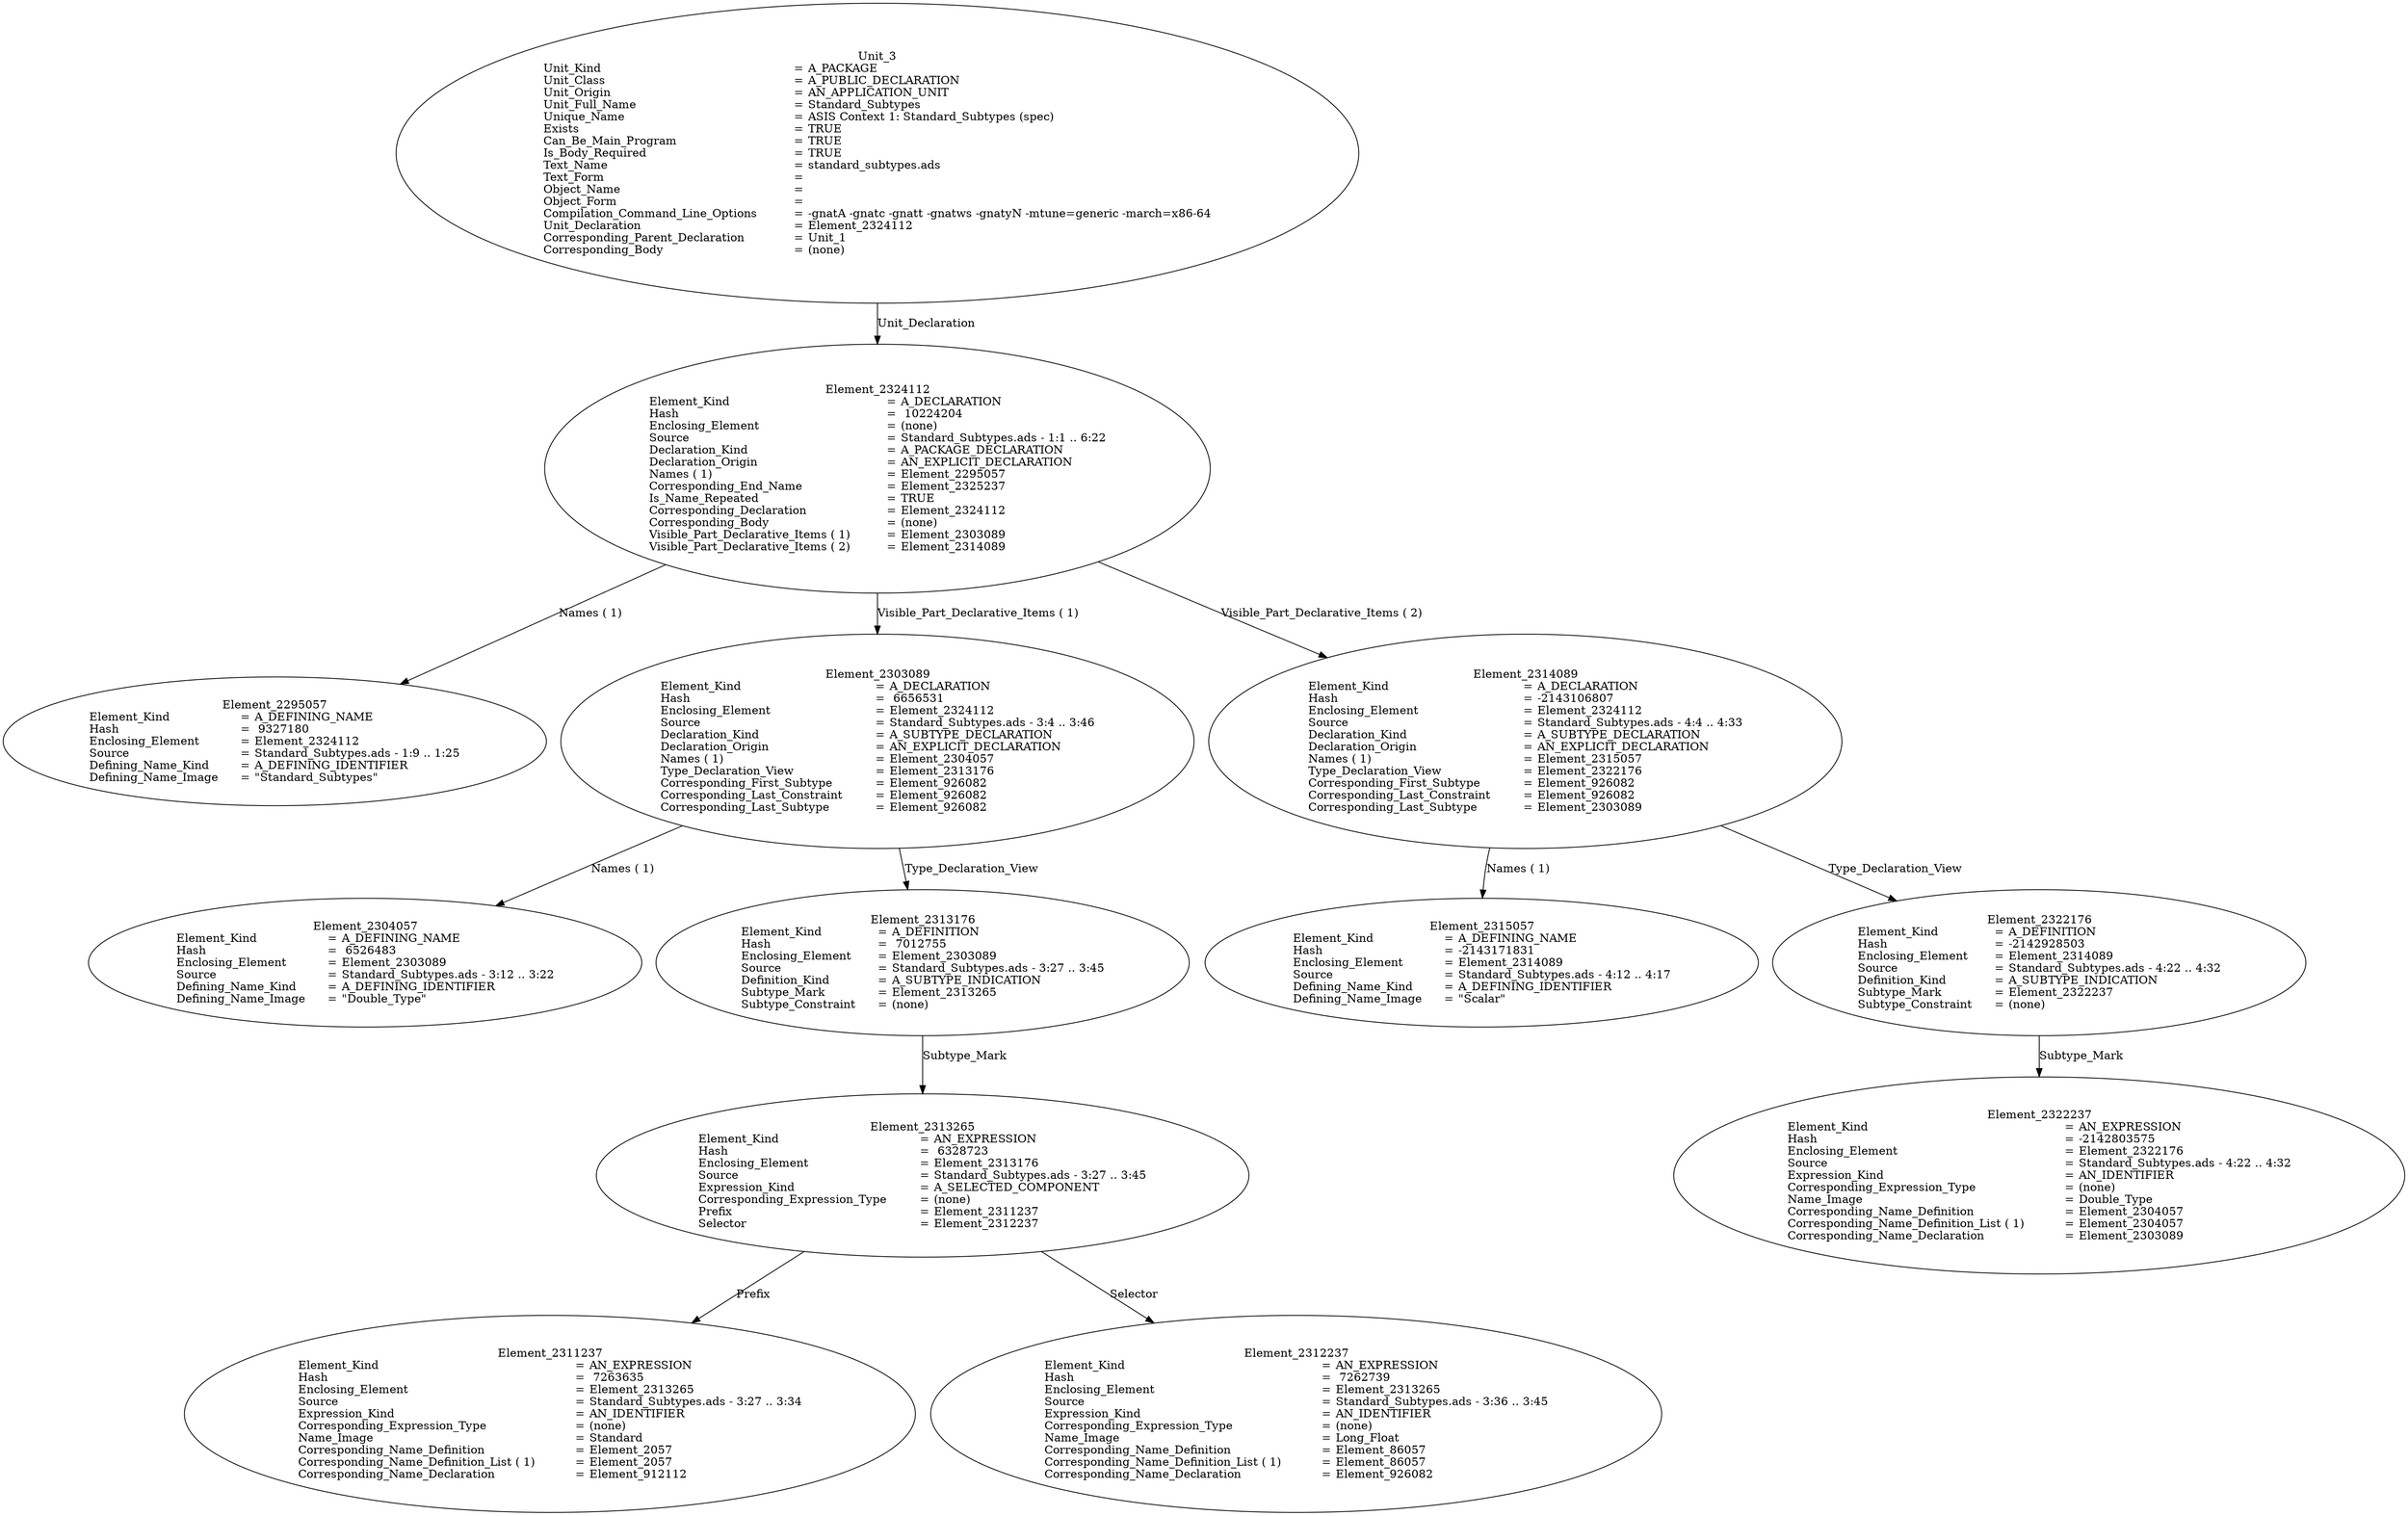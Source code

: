 digraph "standard_subtypes.adt" {
  Unit_3 -> Element_2324112
      [ label=Unit_Declaration ];
  Unit_3
      [ label=<<TABLE BORDER="0" CELLBORDER="0" CELLSPACING="0" CELLPADDING="0"> 
          <TR><TD COLSPAN="3">Unit_3</TD></TR>
          <TR><TD ALIGN="LEFT">Unit_Kind   </TD><TD> = </TD><TD ALIGN="LEFT">A_PACKAGE</TD></TR>
          <TR><TD ALIGN="LEFT">Unit_Class   </TD><TD> = </TD><TD ALIGN="LEFT">A_PUBLIC_DECLARATION</TD></TR>
          <TR><TD ALIGN="LEFT">Unit_Origin   </TD><TD> = </TD><TD ALIGN="LEFT">AN_APPLICATION_UNIT</TD></TR>
          <TR><TD ALIGN="LEFT">Unit_Full_Name    </TD><TD> = </TD><TD ALIGN="LEFT">Standard_Subtypes</TD></TR>
          <TR><TD ALIGN="LEFT">Unique_Name   </TD><TD> = </TD><TD ALIGN="LEFT">ASIS Context 1: Standard_Subtypes (spec)</TD></TR>
          <TR><TD ALIGN="LEFT">Exists  </TD><TD> = </TD><TD ALIGN="LEFT">TRUE</TD></TR>
          <TR><TD ALIGN="LEFT">Can_Be_Main_Program     </TD><TD> = </TD><TD ALIGN="LEFT">TRUE</TD></TR>
          <TR><TD ALIGN="LEFT">Is_Body_Required     </TD><TD> = </TD><TD ALIGN="LEFT">TRUE</TD></TR>
          <TR><TD ALIGN="LEFT">Text_Name   </TD><TD> = </TD><TD ALIGN="LEFT">standard_subtypes.ads</TD></TR>
          <TR><TD ALIGN="LEFT">Text_Form   </TD><TD> = </TD><TD ALIGN="LEFT"></TD></TR>
          <TR><TD ALIGN="LEFT">Object_Name   </TD><TD> = </TD><TD ALIGN="LEFT"></TD></TR>
          <TR><TD ALIGN="LEFT">Object_Form   </TD><TD> = </TD><TD ALIGN="LEFT"></TD></TR>
          <TR><TD ALIGN="LEFT">Compilation_Command_Line_Options         </TD><TD> = </TD><TD ALIGN="LEFT">-gnatA -gnatc -gnatt -gnatws -gnatyN -mtune=generic -march=x86-64</TD></TR>
          <TR><TD ALIGN="LEFT">Unit_Declaration     </TD><TD> = </TD><TD ALIGN="LEFT">Element_2324112</TD></TR>
          <TR><TD ALIGN="LEFT">Corresponding_Parent_Declaration         </TD><TD> = </TD><TD ALIGN="LEFT">Unit_1</TD></TR>
          <TR><TD ALIGN="LEFT">Corresponding_Body     </TD><TD> = </TD><TD ALIGN="LEFT">(none)</TD></TR>
          </TABLE>> ];
  Element_2324112 -> Element_2295057
      [ label="Names ( 1)" ];
  Element_2324112 -> Element_2303089
      [ label="Visible_Part_Declarative_Items ( 1)" ];
  Element_2324112 -> Element_2314089
      [ label="Visible_Part_Declarative_Items ( 2)" ];
  Element_2324112
      [ label=<<TABLE BORDER="0" CELLBORDER="0" CELLSPACING="0" CELLPADDING="0"> 
          <TR><TD COLSPAN="3">Element_2324112</TD></TR>
          <TR><TD ALIGN="LEFT">Element_Kind    </TD><TD> = </TD><TD ALIGN="LEFT">A_DECLARATION</TD></TR>
          <TR><TD ALIGN="LEFT">Hash  </TD><TD> = </TD><TD ALIGN="LEFT"> 10224204</TD></TR>
          <TR><TD ALIGN="LEFT">Enclosing_Element     </TD><TD> = </TD><TD ALIGN="LEFT">(none)</TD></TR>
          <TR><TD ALIGN="LEFT">Source  </TD><TD> = </TD><TD ALIGN="LEFT">Standard_Subtypes.ads - 1:1 .. 6:22</TD></TR>
          <TR><TD ALIGN="LEFT">Declaration_Kind     </TD><TD> = </TD><TD ALIGN="LEFT">A_PACKAGE_DECLARATION</TD></TR>
          <TR><TD ALIGN="LEFT">Declaration_Origin     </TD><TD> = </TD><TD ALIGN="LEFT">AN_EXPLICIT_DECLARATION</TD></TR>
          <TR><TD ALIGN="LEFT">Names ( 1)   </TD><TD> = </TD><TD ALIGN="LEFT">Element_2295057</TD></TR>
          <TR><TD ALIGN="LEFT">Corresponding_End_Name      </TD><TD> = </TD><TD ALIGN="LEFT">Element_2325237</TD></TR>
          <TR><TD ALIGN="LEFT">Is_Name_Repeated     </TD><TD> = </TD><TD ALIGN="LEFT">TRUE</TD></TR>
          <TR><TD ALIGN="LEFT">Corresponding_Declaration       </TD><TD> = </TD><TD ALIGN="LEFT">Element_2324112</TD></TR>
          <TR><TD ALIGN="LEFT">Corresponding_Body     </TD><TD> = </TD><TD ALIGN="LEFT">(none)</TD></TR>
          <TR><TD ALIGN="LEFT">Visible_Part_Declarative_Items ( 1)         </TD><TD> = </TD><TD ALIGN="LEFT">Element_2303089</TD></TR>
          <TR><TD ALIGN="LEFT">Visible_Part_Declarative_Items ( 2)         </TD><TD> = </TD><TD ALIGN="LEFT">Element_2314089</TD></TR>
          </TABLE>> ];
  Element_2295057
      [ label=<<TABLE BORDER="0" CELLBORDER="0" CELLSPACING="0" CELLPADDING="0"> 
          <TR><TD COLSPAN="3">Element_2295057</TD></TR>
          <TR><TD ALIGN="LEFT">Element_Kind    </TD><TD> = </TD><TD ALIGN="LEFT">A_DEFINING_NAME</TD></TR>
          <TR><TD ALIGN="LEFT">Hash  </TD><TD> = </TD><TD ALIGN="LEFT"> 9327180</TD></TR>
          <TR><TD ALIGN="LEFT">Enclosing_Element     </TD><TD> = </TD><TD ALIGN="LEFT">Element_2324112</TD></TR>
          <TR><TD ALIGN="LEFT">Source  </TD><TD> = </TD><TD ALIGN="LEFT">Standard_Subtypes.ads - 1:9 .. 1:25</TD></TR>
          <TR><TD ALIGN="LEFT">Defining_Name_Kind     </TD><TD> = </TD><TD ALIGN="LEFT">A_DEFINING_IDENTIFIER</TD></TR>
          <TR><TD ALIGN="LEFT">Defining_Name_Image     </TD><TD> = </TD><TD ALIGN="LEFT">"Standard_Subtypes"</TD></TR>
          </TABLE>> ];
  Element_2303089 -> Element_2304057
      [ label="Names ( 1)" ];
  Element_2303089 -> Element_2313176
      [ label=Type_Declaration_View ];
  Element_2303089
      [ label=<<TABLE BORDER="0" CELLBORDER="0" CELLSPACING="0" CELLPADDING="0"> 
          <TR><TD COLSPAN="3">Element_2303089</TD></TR>
          <TR><TD ALIGN="LEFT">Element_Kind    </TD><TD> = </TD><TD ALIGN="LEFT">A_DECLARATION</TD></TR>
          <TR><TD ALIGN="LEFT">Hash  </TD><TD> = </TD><TD ALIGN="LEFT"> 6656531</TD></TR>
          <TR><TD ALIGN="LEFT">Enclosing_Element     </TD><TD> = </TD><TD ALIGN="LEFT">Element_2324112</TD></TR>
          <TR><TD ALIGN="LEFT">Source  </TD><TD> = </TD><TD ALIGN="LEFT">Standard_Subtypes.ads - 3:4 .. 3:46</TD></TR>
          <TR><TD ALIGN="LEFT">Declaration_Kind     </TD><TD> = </TD><TD ALIGN="LEFT">A_SUBTYPE_DECLARATION</TD></TR>
          <TR><TD ALIGN="LEFT">Declaration_Origin     </TD><TD> = </TD><TD ALIGN="LEFT">AN_EXPLICIT_DECLARATION</TD></TR>
          <TR><TD ALIGN="LEFT">Names ( 1)   </TD><TD> = </TD><TD ALIGN="LEFT">Element_2304057</TD></TR>
          <TR><TD ALIGN="LEFT">Type_Declaration_View      </TD><TD> = </TD><TD ALIGN="LEFT">Element_2313176</TD></TR>
          <TR><TD ALIGN="LEFT">Corresponding_First_Subtype       </TD><TD> = </TD><TD ALIGN="LEFT">Element_926082</TD></TR>
          <TR><TD ALIGN="LEFT">Corresponding_Last_Constraint        </TD><TD> = </TD><TD ALIGN="LEFT">Element_926082</TD></TR>
          <TR><TD ALIGN="LEFT">Corresponding_Last_Subtype       </TD><TD> = </TD><TD ALIGN="LEFT">Element_926082</TD></TR>
          </TABLE>> ];
  Element_2304057
      [ label=<<TABLE BORDER="0" CELLBORDER="0" CELLSPACING="0" CELLPADDING="0"> 
          <TR><TD COLSPAN="3">Element_2304057</TD></TR>
          <TR><TD ALIGN="LEFT">Element_Kind    </TD><TD> = </TD><TD ALIGN="LEFT">A_DEFINING_NAME</TD></TR>
          <TR><TD ALIGN="LEFT">Hash  </TD><TD> = </TD><TD ALIGN="LEFT"> 6526483</TD></TR>
          <TR><TD ALIGN="LEFT">Enclosing_Element     </TD><TD> = </TD><TD ALIGN="LEFT">Element_2303089</TD></TR>
          <TR><TD ALIGN="LEFT">Source  </TD><TD> = </TD><TD ALIGN="LEFT">Standard_Subtypes.ads - 3:12 .. 3:22</TD></TR>
          <TR><TD ALIGN="LEFT">Defining_Name_Kind     </TD><TD> = </TD><TD ALIGN="LEFT">A_DEFINING_IDENTIFIER</TD></TR>
          <TR><TD ALIGN="LEFT">Defining_Name_Image     </TD><TD> = </TD><TD ALIGN="LEFT">"Double_Type"</TD></TR>
          </TABLE>> ];
  Element_2313176 -> Element_2313265
      [ label=Subtype_Mark ];
  Element_2313176
      [ label=<<TABLE BORDER="0" CELLBORDER="0" CELLSPACING="0" CELLPADDING="0"> 
          <TR><TD COLSPAN="3">Element_2313176</TD></TR>
          <TR><TD ALIGN="LEFT">Element_Kind    </TD><TD> = </TD><TD ALIGN="LEFT">A_DEFINITION</TD></TR>
          <TR><TD ALIGN="LEFT">Hash  </TD><TD> = </TD><TD ALIGN="LEFT"> 7012755</TD></TR>
          <TR><TD ALIGN="LEFT">Enclosing_Element     </TD><TD> = </TD><TD ALIGN="LEFT">Element_2303089</TD></TR>
          <TR><TD ALIGN="LEFT">Source  </TD><TD> = </TD><TD ALIGN="LEFT">Standard_Subtypes.ads - 3:27 .. 3:45</TD></TR>
          <TR><TD ALIGN="LEFT">Definition_Kind    </TD><TD> = </TD><TD ALIGN="LEFT">A_SUBTYPE_INDICATION</TD></TR>
          <TR><TD ALIGN="LEFT">Subtype_Mark    </TD><TD> = </TD><TD ALIGN="LEFT">Element_2313265</TD></TR>
          <TR><TD ALIGN="LEFT">Subtype_Constraint     </TD><TD> = </TD><TD ALIGN="LEFT">(none)</TD></TR>
          </TABLE>> ];
  Element_2313265 -> Element_2311237
      [ label=Prefix ];
  Element_2313265 -> Element_2312237
      [ label=Selector ];
  Element_2313265
      [ label=<<TABLE BORDER="0" CELLBORDER="0" CELLSPACING="0" CELLPADDING="0"> 
          <TR><TD COLSPAN="3">Element_2313265</TD></TR>
          <TR><TD ALIGN="LEFT">Element_Kind    </TD><TD> = </TD><TD ALIGN="LEFT">AN_EXPRESSION</TD></TR>
          <TR><TD ALIGN="LEFT">Hash  </TD><TD> = </TD><TD ALIGN="LEFT"> 6328723</TD></TR>
          <TR><TD ALIGN="LEFT">Enclosing_Element     </TD><TD> = </TD><TD ALIGN="LEFT">Element_2313176</TD></TR>
          <TR><TD ALIGN="LEFT">Source  </TD><TD> = </TD><TD ALIGN="LEFT">Standard_Subtypes.ads - 3:27 .. 3:45</TD></TR>
          <TR><TD ALIGN="LEFT">Expression_Kind    </TD><TD> = </TD><TD ALIGN="LEFT">A_SELECTED_COMPONENT</TD></TR>
          <TR><TD ALIGN="LEFT">Corresponding_Expression_Type        </TD><TD> = </TD><TD ALIGN="LEFT">(none)</TD></TR>
          <TR><TD ALIGN="LEFT">Prefix  </TD><TD> = </TD><TD ALIGN="LEFT">Element_2311237</TD></TR>
          <TR><TD ALIGN="LEFT">Selector   </TD><TD> = </TD><TD ALIGN="LEFT">Element_2312237</TD></TR>
          </TABLE>> ];
  Element_2311237
      [ label=<<TABLE BORDER="0" CELLBORDER="0" CELLSPACING="0" CELLPADDING="0"> 
          <TR><TD COLSPAN="3">Element_2311237</TD></TR>
          <TR><TD ALIGN="LEFT">Element_Kind    </TD><TD> = </TD><TD ALIGN="LEFT">AN_EXPRESSION</TD></TR>
          <TR><TD ALIGN="LEFT">Hash  </TD><TD> = </TD><TD ALIGN="LEFT"> 7263635</TD></TR>
          <TR><TD ALIGN="LEFT">Enclosing_Element     </TD><TD> = </TD><TD ALIGN="LEFT">Element_2313265</TD></TR>
          <TR><TD ALIGN="LEFT">Source  </TD><TD> = </TD><TD ALIGN="LEFT">Standard_Subtypes.ads - 3:27 .. 3:34</TD></TR>
          <TR><TD ALIGN="LEFT">Expression_Kind    </TD><TD> = </TD><TD ALIGN="LEFT">AN_IDENTIFIER</TD></TR>
          <TR><TD ALIGN="LEFT">Corresponding_Expression_Type        </TD><TD> = </TD><TD ALIGN="LEFT">(none)</TD></TR>
          <TR><TD ALIGN="LEFT">Name_Image   </TD><TD> = </TD><TD ALIGN="LEFT">Standard</TD></TR>
          <TR><TD ALIGN="LEFT">Corresponding_Name_Definition        </TD><TD> = </TD><TD ALIGN="LEFT">Element_2057</TD></TR>
          <TR><TD ALIGN="LEFT">Corresponding_Name_Definition_List ( 1)          </TD><TD> = </TD><TD ALIGN="LEFT">Element_2057</TD></TR>
          <TR><TD ALIGN="LEFT">Corresponding_Name_Declaration        </TD><TD> = </TD><TD ALIGN="LEFT">Element_912112</TD></TR>
          </TABLE>> ];
  Element_2312237
      [ label=<<TABLE BORDER="0" CELLBORDER="0" CELLSPACING="0" CELLPADDING="0"> 
          <TR><TD COLSPAN="3">Element_2312237</TD></TR>
          <TR><TD ALIGN="LEFT">Element_Kind    </TD><TD> = </TD><TD ALIGN="LEFT">AN_EXPRESSION</TD></TR>
          <TR><TD ALIGN="LEFT">Hash  </TD><TD> = </TD><TD ALIGN="LEFT"> 7262739</TD></TR>
          <TR><TD ALIGN="LEFT">Enclosing_Element     </TD><TD> = </TD><TD ALIGN="LEFT">Element_2313265</TD></TR>
          <TR><TD ALIGN="LEFT">Source  </TD><TD> = </TD><TD ALIGN="LEFT">Standard_Subtypes.ads - 3:36 .. 3:45</TD></TR>
          <TR><TD ALIGN="LEFT">Expression_Kind    </TD><TD> = </TD><TD ALIGN="LEFT">AN_IDENTIFIER</TD></TR>
          <TR><TD ALIGN="LEFT">Corresponding_Expression_Type        </TD><TD> = </TD><TD ALIGN="LEFT">(none)</TD></TR>
          <TR><TD ALIGN="LEFT">Name_Image   </TD><TD> = </TD><TD ALIGN="LEFT">Long_Float</TD></TR>
          <TR><TD ALIGN="LEFT">Corresponding_Name_Definition        </TD><TD> = </TD><TD ALIGN="LEFT">Element_86057</TD></TR>
          <TR><TD ALIGN="LEFT">Corresponding_Name_Definition_List ( 1)          </TD><TD> = </TD><TD ALIGN="LEFT">Element_86057</TD></TR>
          <TR><TD ALIGN="LEFT">Corresponding_Name_Declaration        </TD><TD> = </TD><TD ALIGN="LEFT">Element_926082</TD></TR>
          </TABLE>> ];
  Element_2314089 -> Element_2315057
      [ label="Names ( 1)" ];
  Element_2314089 -> Element_2322176
      [ label=Type_Declaration_View ];
  Element_2314089
      [ label=<<TABLE BORDER="0" CELLBORDER="0" CELLSPACING="0" CELLPADDING="0"> 
          <TR><TD COLSPAN="3">Element_2314089</TD></TR>
          <TR><TD ALIGN="LEFT">Element_Kind    </TD><TD> = </TD><TD ALIGN="LEFT">A_DECLARATION</TD></TR>
          <TR><TD ALIGN="LEFT">Hash  </TD><TD> = </TD><TD ALIGN="LEFT">-2143106807</TD></TR>
          <TR><TD ALIGN="LEFT">Enclosing_Element     </TD><TD> = </TD><TD ALIGN="LEFT">Element_2324112</TD></TR>
          <TR><TD ALIGN="LEFT">Source  </TD><TD> = </TD><TD ALIGN="LEFT">Standard_Subtypes.ads - 4:4 .. 4:33</TD></TR>
          <TR><TD ALIGN="LEFT">Declaration_Kind     </TD><TD> = </TD><TD ALIGN="LEFT">A_SUBTYPE_DECLARATION</TD></TR>
          <TR><TD ALIGN="LEFT">Declaration_Origin     </TD><TD> = </TD><TD ALIGN="LEFT">AN_EXPLICIT_DECLARATION</TD></TR>
          <TR><TD ALIGN="LEFT">Names ( 1)   </TD><TD> = </TD><TD ALIGN="LEFT">Element_2315057</TD></TR>
          <TR><TD ALIGN="LEFT">Type_Declaration_View      </TD><TD> = </TD><TD ALIGN="LEFT">Element_2322176</TD></TR>
          <TR><TD ALIGN="LEFT">Corresponding_First_Subtype       </TD><TD> = </TD><TD ALIGN="LEFT">Element_926082</TD></TR>
          <TR><TD ALIGN="LEFT">Corresponding_Last_Constraint        </TD><TD> = </TD><TD ALIGN="LEFT">Element_926082</TD></TR>
          <TR><TD ALIGN="LEFT">Corresponding_Last_Subtype       </TD><TD> = </TD><TD ALIGN="LEFT">Element_2303089</TD></TR>
          </TABLE>> ];
  Element_2315057
      [ label=<<TABLE BORDER="0" CELLBORDER="0" CELLSPACING="0" CELLPADDING="0"> 
          <TR><TD COLSPAN="3">Element_2315057</TD></TR>
          <TR><TD ALIGN="LEFT">Element_Kind    </TD><TD> = </TD><TD ALIGN="LEFT">A_DEFINING_NAME</TD></TR>
          <TR><TD ALIGN="LEFT">Hash  </TD><TD> = </TD><TD ALIGN="LEFT">-2143171831</TD></TR>
          <TR><TD ALIGN="LEFT">Enclosing_Element     </TD><TD> = </TD><TD ALIGN="LEFT">Element_2314089</TD></TR>
          <TR><TD ALIGN="LEFT">Source  </TD><TD> = </TD><TD ALIGN="LEFT">Standard_Subtypes.ads - 4:12 .. 4:17</TD></TR>
          <TR><TD ALIGN="LEFT">Defining_Name_Kind     </TD><TD> = </TD><TD ALIGN="LEFT">A_DEFINING_IDENTIFIER</TD></TR>
          <TR><TD ALIGN="LEFT">Defining_Name_Image     </TD><TD> = </TD><TD ALIGN="LEFT">"Scalar"</TD></TR>
          </TABLE>> ];
  Element_2322176 -> Element_2322237
      [ label=Subtype_Mark ];
  Element_2322176
      [ label=<<TABLE BORDER="0" CELLBORDER="0" CELLSPACING="0" CELLPADDING="0"> 
          <TR><TD COLSPAN="3">Element_2322176</TD></TR>
          <TR><TD ALIGN="LEFT">Element_Kind    </TD><TD> = </TD><TD ALIGN="LEFT">A_DEFINITION</TD></TR>
          <TR><TD ALIGN="LEFT">Hash  </TD><TD> = </TD><TD ALIGN="LEFT">-2142928503</TD></TR>
          <TR><TD ALIGN="LEFT">Enclosing_Element     </TD><TD> = </TD><TD ALIGN="LEFT">Element_2314089</TD></TR>
          <TR><TD ALIGN="LEFT">Source  </TD><TD> = </TD><TD ALIGN="LEFT">Standard_Subtypes.ads - 4:22 .. 4:32</TD></TR>
          <TR><TD ALIGN="LEFT">Definition_Kind    </TD><TD> = </TD><TD ALIGN="LEFT">A_SUBTYPE_INDICATION</TD></TR>
          <TR><TD ALIGN="LEFT">Subtype_Mark    </TD><TD> = </TD><TD ALIGN="LEFT">Element_2322237</TD></TR>
          <TR><TD ALIGN="LEFT">Subtype_Constraint     </TD><TD> = </TD><TD ALIGN="LEFT">(none)</TD></TR>
          </TABLE>> ];
  Element_2322237
      [ label=<<TABLE BORDER="0" CELLBORDER="0" CELLSPACING="0" CELLPADDING="0"> 
          <TR><TD COLSPAN="3">Element_2322237</TD></TR>
          <TR><TD ALIGN="LEFT">Element_Kind    </TD><TD> = </TD><TD ALIGN="LEFT">AN_EXPRESSION</TD></TR>
          <TR><TD ALIGN="LEFT">Hash  </TD><TD> = </TD><TD ALIGN="LEFT">-2142803575</TD></TR>
          <TR><TD ALIGN="LEFT">Enclosing_Element     </TD><TD> = </TD><TD ALIGN="LEFT">Element_2322176</TD></TR>
          <TR><TD ALIGN="LEFT">Source  </TD><TD> = </TD><TD ALIGN="LEFT">Standard_Subtypes.ads - 4:22 .. 4:32</TD></TR>
          <TR><TD ALIGN="LEFT">Expression_Kind    </TD><TD> = </TD><TD ALIGN="LEFT">AN_IDENTIFIER</TD></TR>
          <TR><TD ALIGN="LEFT">Corresponding_Expression_Type        </TD><TD> = </TD><TD ALIGN="LEFT">(none)</TD></TR>
          <TR><TD ALIGN="LEFT">Name_Image   </TD><TD> = </TD><TD ALIGN="LEFT">Double_Type</TD></TR>
          <TR><TD ALIGN="LEFT">Corresponding_Name_Definition        </TD><TD> = </TD><TD ALIGN="LEFT">Element_2304057</TD></TR>
          <TR><TD ALIGN="LEFT">Corresponding_Name_Definition_List ( 1)          </TD><TD> = </TD><TD ALIGN="LEFT">Element_2304057</TD></TR>
          <TR><TD ALIGN="LEFT">Corresponding_Name_Declaration        </TD><TD> = </TD><TD ALIGN="LEFT">Element_2303089</TD></TR>
          </TABLE>> ]
}
